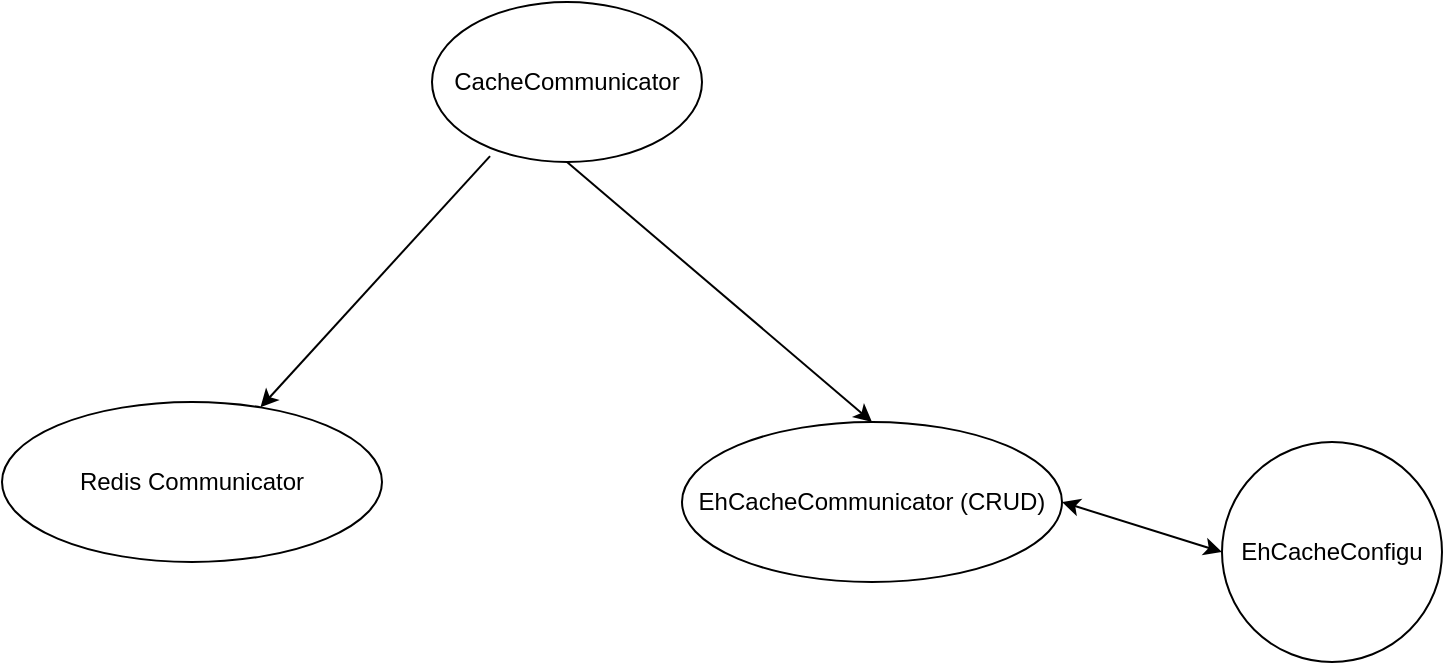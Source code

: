 <mxfile version="22.1.16" type="github">
  <diagram name="Page-1" id="0T50kvCg7JCrsGowZ0Ff">
    <mxGraphModel dx="1450" dy="603" grid="1" gridSize="10" guides="1" tooltips="1" connect="1" arrows="1" fold="1" page="1" pageScale="1" pageWidth="850" pageHeight="1100" math="0" shadow="0">
      <root>
        <mxCell id="0" />
        <mxCell id="1" parent="0" />
        <mxCell id="3FGBhueQCdPl_l66B77o-1" value="EhCacheCommunicator (CRUD)" style="ellipse;whiteSpace=wrap;html=1;" vertex="1" parent="1">
          <mxGeometry x="450" y="250" width="190" height="80" as="geometry" />
        </mxCell>
        <mxCell id="3FGBhueQCdPl_l66B77o-2" value="CacheCommunicator" style="ellipse;whiteSpace=wrap;html=1;" vertex="1" parent="1">
          <mxGeometry x="325" y="40" width="135" height="80" as="geometry" />
        </mxCell>
        <mxCell id="3FGBhueQCdPl_l66B77o-3" value="" style="endArrow=classic;html=1;rounded=0;entryX=0.5;entryY=0;entryDx=0;entryDy=0;exitX=0.5;exitY=1;exitDx=0;exitDy=0;" edge="1" parent="1" source="3FGBhueQCdPl_l66B77o-2" target="3FGBhueQCdPl_l66B77o-1">
          <mxGeometry width="50" height="50" relative="1" as="geometry">
            <mxPoint x="330" y="180" as="sourcePoint" />
            <mxPoint x="380" y="130" as="targetPoint" />
          </mxGeometry>
        </mxCell>
        <mxCell id="3FGBhueQCdPl_l66B77o-4" value="Redis Communicator" style="ellipse;whiteSpace=wrap;html=1;" vertex="1" parent="1">
          <mxGeometry x="110" y="240" width="190" height="80" as="geometry" />
        </mxCell>
        <mxCell id="3FGBhueQCdPl_l66B77o-5" value="" style="endArrow=classic;html=1;rounded=0;exitX=0.215;exitY=0.963;exitDx=0;exitDy=0;exitPerimeter=0;" edge="1" parent="1" source="3FGBhueQCdPl_l66B77o-2" target="3FGBhueQCdPl_l66B77o-4">
          <mxGeometry width="50" height="50" relative="1" as="geometry">
            <mxPoint x="273" y="120" as="sourcePoint" />
            <mxPoint x="425" y="230" as="targetPoint" />
          </mxGeometry>
        </mxCell>
        <mxCell id="3FGBhueQCdPl_l66B77o-6" value="EhCacheConfigu" style="ellipse;whiteSpace=wrap;html=1;aspect=fixed;" vertex="1" parent="1">
          <mxGeometry x="720" y="260" width="110" height="110" as="geometry" />
        </mxCell>
        <mxCell id="3FGBhueQCdPl_l66B77o-7" value="" style="endArrow=classic;startArrow=classic;html=1;rounded=0;entryX=0;entryY=0.5;entryDx=0;entryDy=0;" edge="1" parent="1" target="3FGBhueQCdPl_l66B77o-6">
          <mxGeometry width="50" height="50" relative="1" as="geometry">
            <mxPoint x="640" y="290" as="sourcePoint" />
            <mxPoint x="690" y="240" as="targetPoint" />
          </mxGeometry>
        </mxCell>
      </root>
    </mxGraphModel>
  </diagram>
</mxfile>
